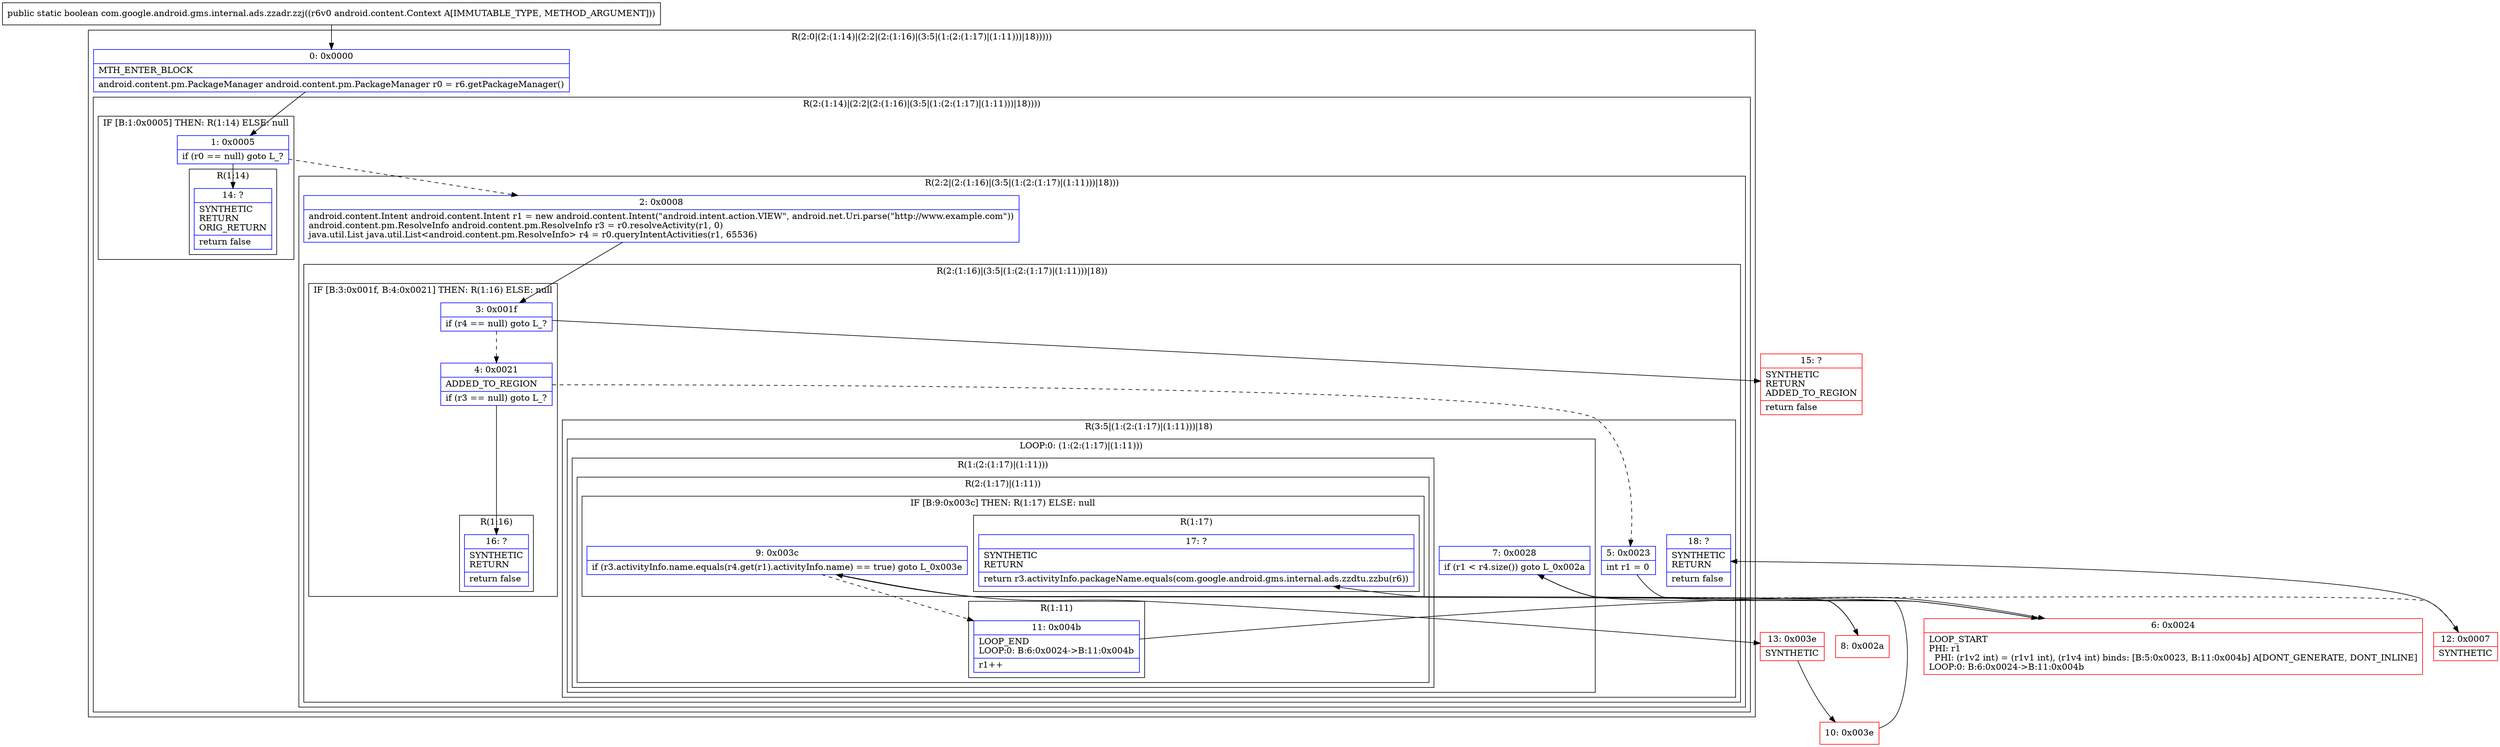 digraph "CFG forcom.google.android.gms.internal.ads.zzadr.zzj(Landroid\/content\/Context;)Z" {
subgraph cluster_Region_1912660914 {
label = "R(2:0|(2:(1:14)|(2:2|(2:(1:16)|(3:5|(1:(2:(1:17)|(1:11)))|18)))))";
node [shape=record,color=blue];
Node_0 [shape=record,label="{0\:\ 0x0000|MTH_ENTER_BLOCK\l|android.content.pm.PackageManager android.content.pm.PackageManager r0 = r6.getPackageManager()\l}"];
subgraph cluster_Region_1329520747 {
label = "R(2:(1:14)|(2:2|(2:(1:16)|(3:5|(1:(2:(1:17)|(1:11)))|18))))";
node [shape=record,color=blue];
subgraph cluster_IfRegion_697382541 {
label = "IF [B:1:0x0005] THEN: R(1:14) ELSE: null";
node [shape=record,color=blue];
Node_1 [shape=record,label="{1\:\ 0x0005|if (r0 == null) goto L_?\l}"];
subgraph cluster_Region_1407299721 {
label = "R(1:14)";
node [shape=record,color=blue];
Node_14 [shape=record,label="{14\:\ ?|SYNTHETIC\lRETURN\lORIG_RETURN\l|return false\l}"];
}
}
subgraph cluster_Region_296594628 {
label = "R(2:2|(2:(1:16)|(3:5|(1:(2:(1:17)|(1:11)))|18)))";
node [shape=record,color=blue];
Node_2 [shape=record,label="{2\:\ 0x0008|android.content.Intent android.content.Intent r1 = new android.content.Intent(\"android.intent.action.VIEW\", android.net.Uri.parse(\"http:\/\/www.example.com\"))\landroid.content.pm.ResolveInfo android.content.pm.ResolveInfo r3 = r0.resolveActivity(r1, 0)\ljava.util.List java.util.List\<android.content.pm.ResolveInfo\> r4 = r0.queryIntentActivities(r1, 65536)\l}"];
subgraph cluster_Region_430557923 {
label = "R(2:(1:16)|(3:5|(1:(2:(1:17)|(1:11)))|18))";
node [shape=record,color=blue];
subgraph cluster_IfRegion_168666516 {
label = "IF [B:3:0x001f, B:4:0x0021] THEN: R(1:16) ELSE: null";
node [shape=record,color=blue];
Node_3 [shape=record,label="{3\:\ 0x001f|if (r4 == null) goto L_?\l}"];
Node_4 [shape=record,label="{4\:\ 0x0021|ADDED_TO_REGION\l|if (r3 == null) goto L_?\l}"];
subgraph cluster_Region_609076507 {
label = "R(1:16)";
node [shape=record,color=blue];
Node_16 [shape=record,label="{16\:\ ?|SYNTHETIC\lRETURN\l|return false\l}"];
}
}
subgraph cluster_Region_1142014580 {
label = "R(3:5|(1:(2:(1:17)|(1:11)))|18)";
node [shape=record,color=blue];
Node_5 [shape=record,label="{5\:\ 0x0023|int r1 = 0\l}"];
subgraph cluster_LoopRegion_592966287 {
label = "LOOP:0: (1:(2:(1:17)|(1:11)))";
node [shape=record,color=blue];
Node_7 [shape=record,label="{7\:\ 0x0028|if (r1 \< r4.size()) goto L_0x002a\l}"];
subgraph cluster_Region_474498113 {
label = "R(1:(2:(1:17)|(1:11)))";
node [shape=record,color=blue];
subgraph cluster_Region_1123277497 {
label = "R(2:(1:17)|(1:11))";
node [shape=record,color=blue];
subgraph cluster_IfRegion_2145765908 {
label = "IF [B:9:0x003c] THEN: R(1:17) ELSE: null";
node [shape=record,color=blue];
Node_9 [shape=record,label="{9\:\ 0x003c|if (r3.activityInfo.name.equals(r4.get(r1).activityInfo.name) == true) goto L_0x003e\l}"];
subgraph cluster_Region_1608560187 {
label = "R(1:17)";
node [shape=record,color=blue];
Node_17 [shape=record,label="{17\:\ ?|SYNTHETIC\lRETURN\l|return r3.activityInfo.packageName.equals(com.google.android.gms.internal.ads.zzdtu.zzbu(r6))\l}"];
}
}
subgraph cluster_Region_359990664 {
label = "R(1:11)";
node [shape=record,color=blue];
Node_11 [shape=record,label="{11\:\ 0x004b|LOOP_END\lLOOP:0: B:6:0x0024\-\>B:11:0x004b\l|r1++\l}"];
}
}
}
}
Node_18 [shape=record,label="{18\:\ ?|SYNTHETIC\lRETURN\l|return false\l}"];
}
}
}
}
}
Node_6 [shape=record,color=red,label="{6\:\ 0x0024|LOOP_START\lPHI: r1 \l  PHI: (r1v2 int) = (r1v1 int), (r1v4 int) binds: [B:5:0x0023, B:11:0x004b] A[DONT_GENERATE, DONT_INLINE]\lLOOP:0: B:6:0x0024\-\>B:11:0x004b\l}"];
Node_8 [shape=record,color=red,label="{8\:\ 0x002a}"];
Node_10 [shape=record,color=red,label="{10\:\ 0x003e}"];
Node_12 [shape=record,color=red,label="{12\:\ 0x0007|SYNTHETIC\l}"];
Node_13 [shape=record,color=red,label="{13\:\ 0x003e|SYNTHETIC\l}"];
Node_15 [shape=record,color=red,label="{15\:\ ?|SYNTHETIC\lRETURN\lADDED_TO_REGION\l|return false\l}"];
MethodNode[shape=record,label="{public static boolean com.google.android.gms.internal.ads.zzadr.zzj((r6v0 android.content.Context A[IMMUTABLE_TYPE, METHOD_ARGUMENT])) }"];
MethodNode -> Node_0;
Node_0 -> Node_1;
Node_1 -> Node_2[style=dashed];
Node_1 -> Node_14;
Node_2 -> Node_3;
Node_3 -> Node_4[style=dashed];
Node_3 -> Node_15;
Node_4 -> Node_5[style=dashed];
Node_4 -> Node_16;
Node_5 -> Node_6;
Node_7 -> Node_8;
Node_7 -> Node_12[style=dashed];
Node_9 -> Node_11[style=dashed];
Node_9 -> Node_13;
Node_11 -> Node_6;
Node_6 -> Node_7;
Node_8 -> Node_9;
Node_10 -> Node_17;
Node_12 -> Node_18;
Node_13 -> Node_10;
}

